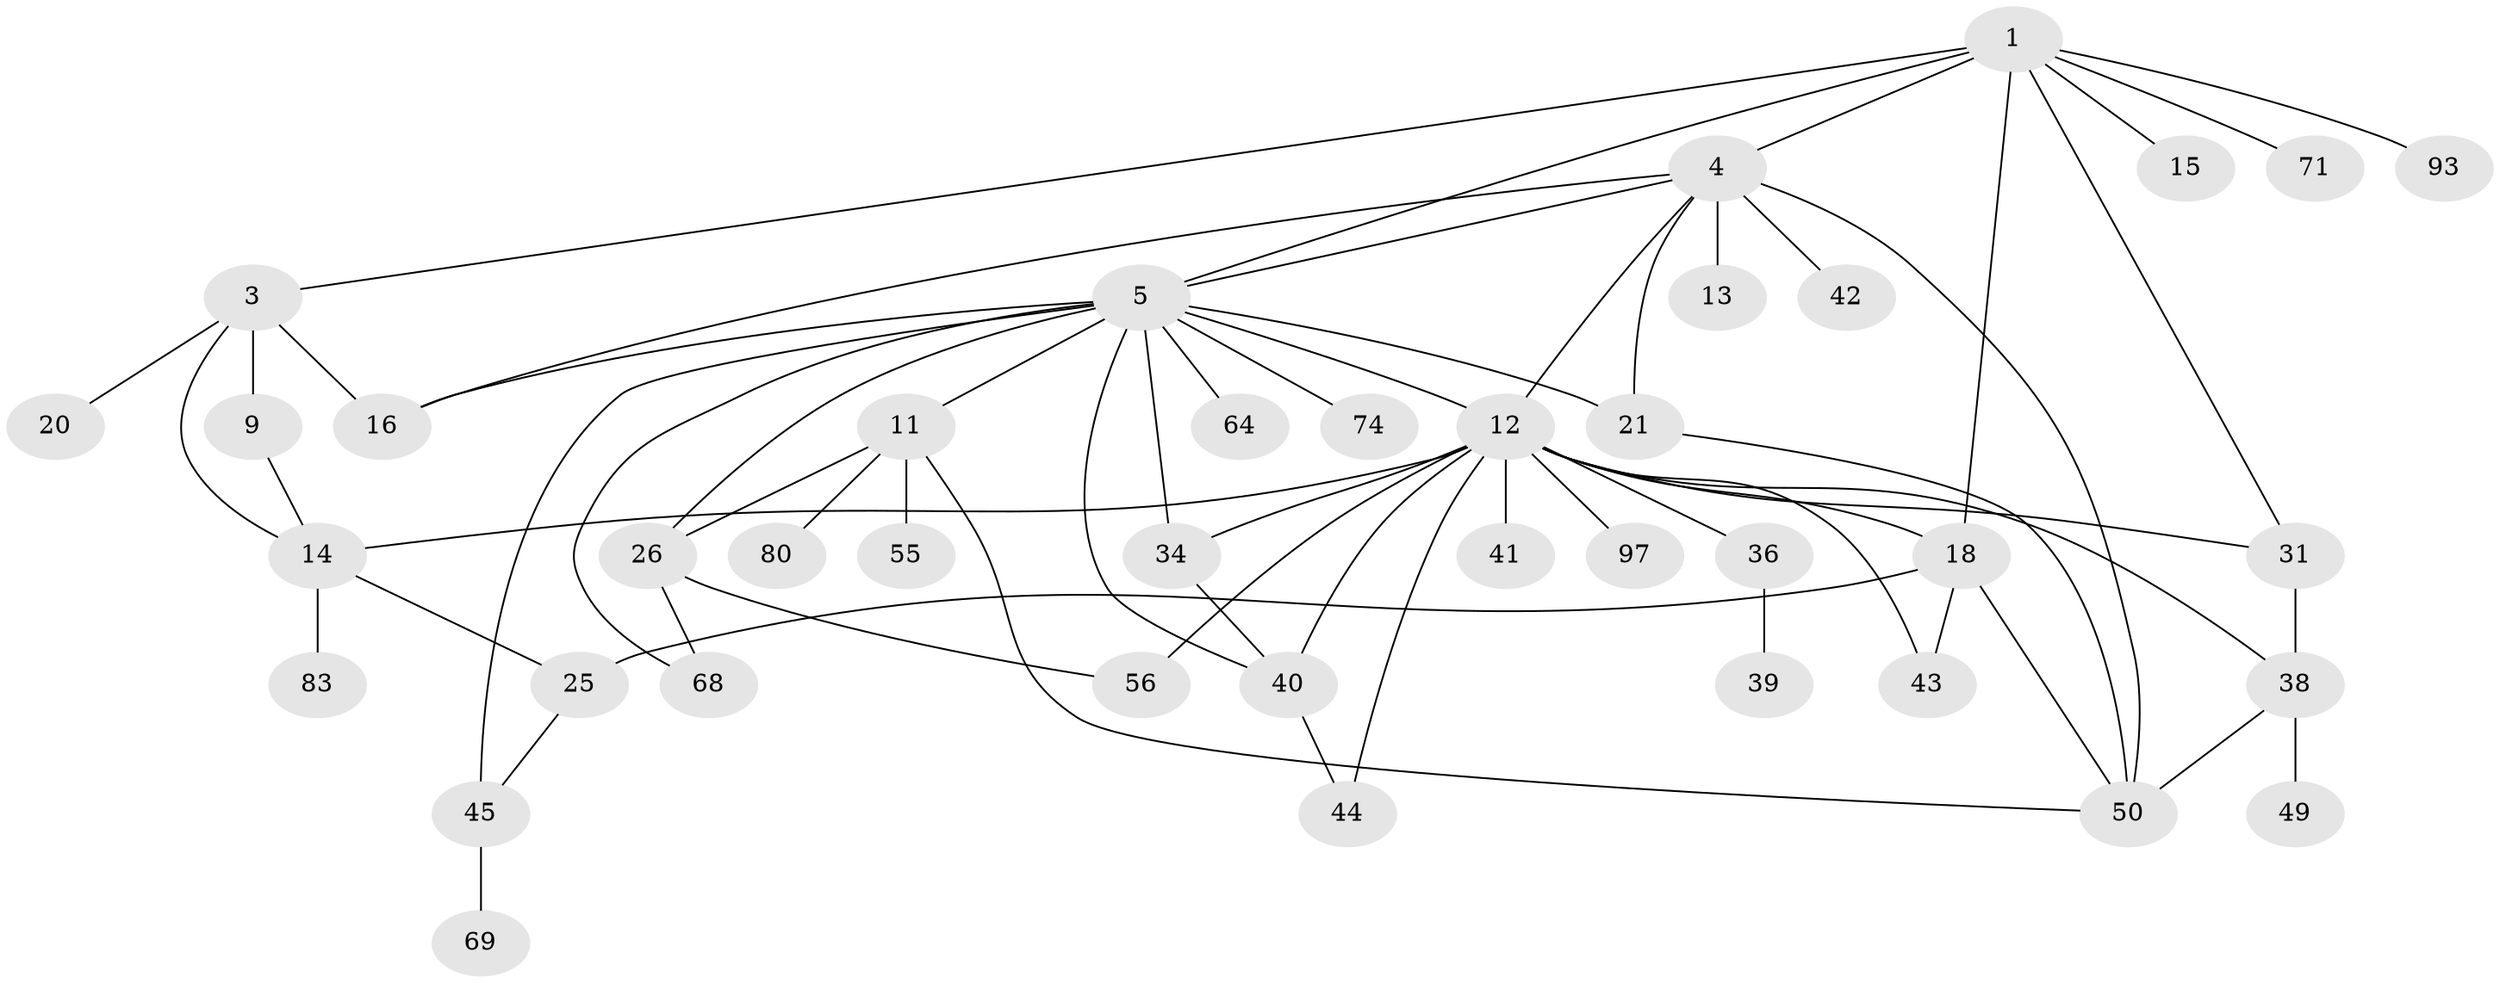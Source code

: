 // original degree distribution, {6: 0.039603960396039604, 5: 0.06930693069306931, 3: 0.2376237623762376, 4: 0.10891089108910891, 9: 0.009900990099009901, 1: 0.27722772277227725, 2: 0.25742574257425743}
// Generated by graph-tools (version 1.1) at 2025/17/03/04/25 18:17:14]
// undirected, 40 vertices, 63 edges
graph export_dot {
graph [start="1"]
  node [color=gray90,style=filled];
  1 [super="+2"];
  3;
  4 [super="+6"];
  5 [super="+7"];
  9 [super="+85+66"];
  11 [super="+79+27"];
  12 [super="+75+29+94+17"];
  13;
  14 [super="+59+22"];
  15;
  16 [super="+70+35"];
  18;
  20;
  21 [super="+72"];
  25;
  26 [super="+53+33"];
  31 [super="+57+48"];
  34 [super="+47+37"];
  36;
  38 [super="+51"];
  39;
  40 [super="+92+96+63"];
  41;
  42 [super="+88"];
  43 [super="+73"];
  44 [super="+58"];
  45 [super="+61+81+46"];
  49;
  50 [super="+65"];
  55;
  56;
  64;
  68 [super="+101"];
  69;
  71;
  74;
  80;
  83;
  93;
  97;
  1 -- 3;
  1 -- 15;
  1 -- 18;
  1 -- 93;
  1 -- 4 [weight=2];
  1 -- 5;
  1 -- 71;
  1 -- 31;
  3 -- 9;
  3 -- 14;
  3 -- 20;
  3 -- 16;
  4 -- 5;
  4 -- 12;
  4 -- 21;
  4 -- 42;
  4 -- 13;
  4 -- 16;
  4 -- 50;
  5 -- 64;
  5 -- 34 [weight=2];
  5 -- 68;
  5 -- 40;
  5 -- 74;
  5 -- 11;
  5 -- 12;
  5 -- 45 [weight=2];
  5 -- 16;
  5 -- 21;
  5 -- 26;
  9 -- 14;
  11 -- 80;
  11 -- 55;
  11 -- 26;
  11 -- 50;
  12 -- 36;
  12 -- 41 [weight=2];
  12 -- 18;
  12 -- 97;
  12 -- 38;
  12 -- 43;
  12 -- 34 [weight=2];
  12 -- 44;
  12 -- 56;
  12 -- 40;
  12 -- 14;
  12 -- 31;
  14 -- 83;
  14 -- 25;
  18 -- 25;
  18 -- 43;
  18 -- 50;
  21 -- 50;
  25 -- 45;
  26 -- 56;
  26 -- 68;
  31 -- 38 [weight=2];
  34 -- 40;
  36 -- 39;
  38 -- 49;
  38 -- 50;
  40 -- 44;
  45 -- 69;
}
